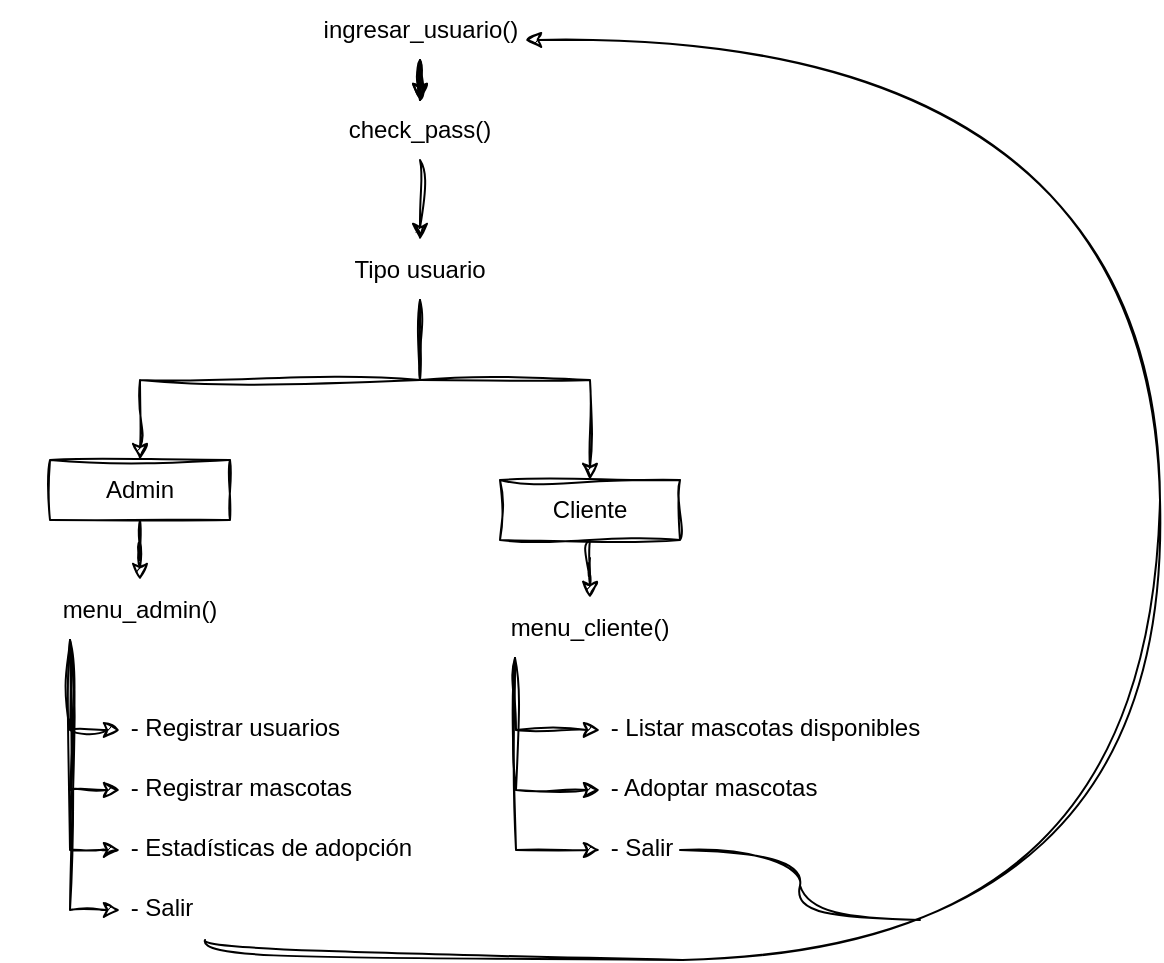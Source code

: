 <mxfile>
    <diagram id="LKIDgzD_0Xi8MgGiDj_A" name="Page-1">
        <mxGraphModel dx="1086" dy="776" grid="1" gridSize="10" guides="1" tooltips="1" connect="1" arrows="1" fold="1" page="1" pageScale="1" pageWidth="827" pageHeight="1169" math="1" shadow="0">
            <root>
                <mxCell id="0"/>
                <mxCell id="1" parent="0"/>
                <mxCell id="2" value="Tipo usuario" style="text;html=1;align=center;verticalAlign=middle;whiteSpace=wrap;rounded=0;fontFamily=Arial;sketch=1;curveFitting=1;jiggle=2;" parent="1" vertex="1">
                    <mxGeometry x="284" y="465" width="100" height="30" as="geometry"/>
                </mxCell>
                <mxCell id="3" style="edgeStyle=orthogonalEdgeStyle;rounded=0;orthogonalLoop=1;jettySize=auto;html=1;fontFamily=Helvetica;fontSize=12;fontColor=#FFFFFF;sketch=1;curveFitting=1;jiggle=2;" parent="1" source="4" target="11" edge="1">
                    <mxGeometry relative="1" as="geometry"/>
                </mxCell>
                <mxCell id="4" value="Admin" style="rounded=0;whiteSpace=wrap;html=1;align=center;verticalAlign=middle;fontFamily=Arial;fontSize=12;sketch=1;curveFitting=1;jiggle=2;fillColor=none;" parent="1" vertex="1">
                    <mxGeometry x="149" y="575" width="90" height="30" as="geometry"/>
                </mxCell>
                <mxCell id="5" style="edgeStyle=orthogonalEdgeStyle;rounded=0;orthogonalLoop=1;jettySize=auto;html=1;fontFamily=Helvetica;fontSize=12;fontColor=#FFFFFF;sketch=1;curveFitting=1;jiggle=2;" parent="1" source="6" target="12" edge="1">
                    <mxGeometry relative="1" as="geometry"/>
                </mxCell>
                <mxCell id="6" value="Cliente" style="rounded=0;whiteSpace=wrap;html=1;align=center;verticalAlign=middle;fontFamily=Arial;fontSize=12;sketch=1;curveFitting=1;jiggle=2;fillColor=none;" parent="1" vertex="1">
                    <mxGeometry x="374" y="585" width="90" height="30" as="geometry"/>
                </mxCell>
                <mxCell id="7" style="edgeStyle=orthogonalEdgeStyle;rounded=0;orthogonalLoop=1;jettySize=auto;html=1;fontFamily=Helvetica;fontSize=12;fontColor=#FFFFFF;sketch=1;curveFitting=1;jiggle=2;" parent="1" source="9" target="29" edge="1">
                    <mxGeometry relative="1" as="geometry"/>
                </mxCell>
                <mxCell id="8" value="" style="edgeStyle=orthogonalEdgeStyle;rounded=0;orthogonalLoop=1;jettySize=auto;html=1;fontFamily=Helvetica;fontSize=12;fontColor=#FFFFFF;sketch=1;curveFitting=1;jiggle=2;" parent="1" source="9" target="29" edge="1">
                    <mxGeometry relative="1" as="geometry"/>
                </mxCell>
                <mxCell id="9" value="ingresar_usuario()" style="text;html=1;align=center;verticalAlign=middle;whiteSpace=wrap;rounded=0;fontFamily=Arial;fontSize=12;sketch=1;curveFitting=1;jiggle=2;" parent="1" vertex="1">
                    <mxGeometry x="281.5" y="345" width="105" height="30" as="geometry"/>
                </mxCell>
                <mxCell id="10" style="edgeStyle=orthogonalEdgeStyle;rounded=0;orthogonalLoop=1;jettySize=auto;html=1;fontFamily=Helvetica;fontSize=12;fontColor=#FFFFFF;sketch=1;curveFitting=1;jiggle=2;" parent="1" source="29" target="2" edge="1">
                    <mxGeometry relative="1" as="geometry"/>
                </mxCell>
                <mxCell id="11" value="menu_admin()" style="text;html=1;align=center;verticalAlign=middle;whiteSpace=wrap;rounded=0;fontFamily=Arial;fontSize=12;sketch=1;curveFitting=1;jiggle=2;" parent="1" vertex="1">
                    <mxGeometry x="124" y="635" width="140" height="30" as="geometry"/>
                </mxCell>
                <mxCell id="12" value="menu_cliente()" style="text;html=1;align=center;verticalAlign=middle;whiteSpace=wrap;rounded=0;fontFamily=Arial;fontSize=12;sketch=1;curveFitting=1;jiggle=2;" parent="1" vertex="1">
                    <mxGeometry x="344" y="644" width="150" height="30" as="geometry"/>
                </mxCell>
                <mxCell id="13" value="" style="endArrow=none;html=1;rounded=0;fontFamily=Helvetica;fontSize=12;fontColor=default;entryX=0.5;entryY=1;entryDx=0;entryDy=0;exitX=0.5;exitY=0;exitDx=0;exitDy=0;startArrow=classic;startFill=1;sketch=1;curveFitting=1;jiggle=2;labelBackgroundColor=default;" parent="1" source="4" target="2" edge="1">
                    <mxGeometry width="50" height="50" relative="1" as="geometry">
                        <mxPoint x="314" y="565" as="sourcePoint"/>
                        <mxPoint x="364" y="515" as="targetPoint"/>
                        <Array as="points">
                            <mxPoint x="194" y="535"/>
                            <mxPoint x="334" y="535"/>
                        </Array>
                    </mxGeometry>
                </mxCell>
                <mxCell id="14" value="" style="endArrow=none;html=1;rounded=0;fontFamily=Helvetica;fontSize=12;fontColor=#FFFFFF;exitX=0.5;exitY=0;exitDx=0;exitDy=0;startArrow=classic;startFill=1;sketch=1;curveFitting=1;jiggle=2;" parent="1" source="6" target="2" edge="1">
                    <mxGeometry width="50" height="50" relative="1" as="geometry">
                        <mxPoint x="284" y="605" as="sourcePoint"/>
                        <mxPoint x="334" y="555" as="targetPoint"/>
                        <Array as="points">
                            <mxPoint x="419" y="535"/>
                            <mxPoint x="334" y="535"/>
                        </Array>
                    </mxGeometry>
                </mxCell>
                <mxCell id="15" value="&lt;span style=&quot;font-family: Arial;&quot;&gt;&amp;nbsp;- Registrar usuarios&lt;/span&gt;&lt;div&gt;&lt;span style=&quot;font-family: Arial;&quot;&gt;&lt;br&gt;&lt;/span&gt;&lt;/div&gt;" style="text;html=1;align=left;verticalAlign=top;whiteSpace=wrap;rounded=0;fontFamily=Helvetica;fontSize=12;fontStyle=0;sketch=1;curveFitting=1;jiggle=2;labelBackgroundColor=none;" parent="1" vertex="1">
                    <mxGeometry x="184" y="695" width="170" height="30" as="geometry"/>
                </mxCell>
                <mxCell id="16" value="&lt;div style=&quot;forced-color-adjust: none; font-family: Arial; font-size: 12px; font-style: normal; font-variant-ligatures: normal; font-variant-caps: normal; letter-spacing: normal; orphans: 2; text-indent: 0px; text-transform: none; widows: 2; word-spacing: 0px; -webkit-text-stroke-width: 0px; white-space: normal; text-decoration-thickness: initial; text-decoration-style: initial; text-decoration-color: initial;&quot;&gt;&amp;nbsp;- Registrar mascotas&lt;/div&gt;&lt;br class=&quot;Apple-interchange-newline&quot;&gt;" style="text;whiteSpace=wrap;html=1;fontFamily=Helvetica;fontSize=12;align=left;verticalAlign=top;fontStyle=0;sketch=1;curveFitting=1;jiggle=2;" parent="1" vertex="1">
                    <mxGeometry x="184" y="725" width="170" height="30" as="geometry"/>
                </mxCell>
                <mxCell id="17" value="&lt;div style=&quot;forced-color-adjust: none; font-family: Arial; font-size: 12px; font-style: normal; font-variant-ligatures: normal; font-variant-caps: normal; font-weight: 400; letter-spacing: normal; orphans: 2; text-align: left; text-indent: 0px; text-transform: none; widows: 2; word-spacing: 0px; -webkit-text-stroke-width: 0px; white-space: normal; text-decoration-thickness: initial; text-decoration-style: initial; text-decoration-color: initial;&quot;&gt;&amp;nbsp;- Estadísticas de adopción&amp;nbsp;&lt;/div&gt;&lt;br class=&quot;Apple-interchange-newline&quot;&gt;" style="text;whiteSpace=wrap;html=1;fontFamily=Helvetica;fontSize=12;sketch=1;curveFitting=1;jiggle=2;" parent="1" vertex="1">
                    <mxGeometry x="184" y="755" width="170" height="30" as="geometry"/>
                </mxCell>
                <mxCell id="18" value="&lt;span style=&quot;font-family: Arial; font-size: 12px; font-style: normal; font-variant-ligatures: normal; font-variant-caps: normal; letter-spacing: normal; orphans: 2; text-indent: 0px; text-transform: none; widows: 2; word-spacing: 0px; -webkit-text-stroke-width: 0px; white-space: normal; text-decoration-thickness: initial; text-decoration-style: initial; text-decoration-color: initial; float: none; display: inline !important;&quot;&gt;&amp;nbsp;- Salir&lt;/span&gt;" style="text;whiteSpace=wrap;html=1;fontFamily=Helvetica;fontSize=12;align=left;verticalAlign=top;fontStyle=0;sketch=1;curveFitting=1;jiggle=2;labelBackgroundColor=none;" parent="1" vertex="1">
                    <mxGeometry x="184" y="785" width="170" height="30" as="geometry"/>
                </mxCell>
                <mxCell id="19" value="&lt;span style=&quot;font-family: Arial; font-size: 12px; font-style: normal; font-variant-ligatures: normal; font-variant-caps: normal; font-weight: 400; letter-spacing: normal; orphans: 2; text-align: left; text-indent: 0px; text-transform: none; widows: 2; word-spacing: 0px; -webkit-text-stroke-width: 0px; white-space: normal; text-decoration-thickness: initial; text-decoration-style: initial; text-decoration-color: initial; float: none; display: inline !important;&quot;&gt;&amp;nbsp;- Listar mascotas disponibles&amp;nbsp;&lt;/span&gt;" style="text;whiteSpace=wrap;html=1;fontFamily=Helvetica;fontSize=12;verticalAlign=top;sketch=1;curveFitting=1;jiggle=2;" parent="1" vertex="1">
                    <mxGeometry x="424" y="695" width="170" height="30" as="geometry"/>
                </mxCell>
                <mxCell id="20" value="&lt;div style=&quot;forced-color-adjust: none; font-family: Arial; font-size: 12px; font-style: normal; font-variant-ligatures: normal; font-variant-caps: normal; font-weight: 400; letter-spacing: normal; orphans: 2; text-align: left; text-indent: 0px; text-transform: none; widows: 2; word-spacing: 0px; -webkit-text-stroke-width: 0px; white-space: normal; text-decoration-thickness: initial; text-decoration-style: initial; text-decoration-color: initial;&quot;&gt;&amp;nbsp;- Adoptar mascotas&amp;nbsp;&lt;/div&gt;&lt;br class=&quot;Apple-interchange-newline&quot;&gt;" style="text;whiteSpace=wrap;html=1;fontFamily=Helvetica;fontSize=12;verticalAlign=top;sketch=1;curveFitting=1;jiggle=2;" parent="1" vertex="1">
                    <mxGeometry x="424" y="725" width="170" height="30" as="geometry"/>
                </mxCell>
                <mxCell id="21" value="&lt;span style=&quot;font-family: Arial; font-size: 12px; font-style: normal; font-variant-ligatures: normal; font-variant-caps: normal; font-weight: 400; letter-spacing: normal; orphans: 2; text-align: left; text-indent: 0px; text-transform: none; widows: 2; word-spacing: 0px; -webkit-text-stroke-width: 0px; white-space: normal; text-decoration-thickness: initial; text-decoration-style: initial; text-decoration-color: initial; float: none; display: inline !important;&quot;&gt;&amp;nbsp;- Salir&lt;/span&gt;" style="text;whiteSpace=wrap;html=1;fontFamily=Helvetica;fontSize=12;verticalAlign=top;sketch=1;curveFitting=1;jiggle=2;labelBackgroundColor=none;" parent="1" vertex="1">
                    <mxGeometry x="424" y="755" width="40" height="30" as="geometry"/>
                </mxCell>
                <mxCell id="22" value="" style="endArrow=none;html=1;rounded=0;fontFamily=Helvetica;fontSize=12;fontColor=#FFFFFF;entryX=0.25;entryY=1;entryDx=0;entryDy=0;startArrow=classic;startFill=1;sketch=1;curveFitting=1;jiggle=2;" parent="1" source="18" target="11" edge="1">
                    <mxGeometry width="50" height="50" relative="1" as="geometry">
                        <mxPoint x="159" y="795" as="sourcePoint"/>
                        <mxPoint x="164" y="685" as="targetPoint"/>
                        <Array as="points">
                            <mxPoint x="159" y="800"/>
                        </Array>
                    </mxGeometry>
                </mxCell>
                <mxCell id="23" value="" style="endArrow=classic;html=1;rounded=0;fontFamily=Helvetica;fontSize=12;fontColor=#FFFFFF;exitX=0.25;exitY=1;exitDx=0;exitDy=0;sketch=1;curveFitting=1;jiggle=2;" parent="1" source="11" target="17" edge="1">
                    <mxGeometry width="50" height="50" relative="1" as="geometry">
                        <mxPoint x="174" y="895" as="sourcePoint"/>
                        <mxPoint x="224" y="845" as="targetPoint"/>
                        <Array as="points">
                            <mxPoint x="159" y="770"/>
                            <mxPoint x="174" y="770"/>
                        </Array>
                    </mxGeometry>
                </mxCell>
                <mxCell id="24" value="" style="endArrow=classic;html=1;rounded=0;fontFamily=Helvetica;fontSize=12;fontColor=#FFFFFF;exitX=0.25;exitY=1;exitDx=0;exitDy=0;sketch=1;curveFitting=1;jiggle=2;" parent="1" source="11" target="16" edge="1">
                    <mxGeometry width="50" height="50" relative="1" as="geometry">
                        <mxPoint x="134" y="875" as="sourcePoint"/>
                        <mxPoint x="184" y="825" as="targetPoint"/>
                        <Array as="points">
                            <mxPoint x="159" y="740"/>
                        </Array>
                    </mxGeometry>
                </mxCell>
                <mxCell id="25" value="" style="endArrow=classic;html=1;rounded=0;fontFamily=Helvetica;fontSize=12;fontColor=#FFFFFF;exitX=0.25;exitY=1;exitDx=0;exitDy=0;sketch=1;curveFitting=1;jiggle=2;" parent="1" source="11" target="15" edge="1">
                    <mxGeometry width="50" height="50" relative="1" as="geometry">
                        <mxPoint x="194" y="895" as="sourcePoint"/>
                        <mxPoint x="244" y="845" as="targetPoint"/>
                        <Array as="points">
                            <mxPoint x="159" y="710"/>
                        </Array>
                    </mxGeometry>
                </mxCell>
                <mxCell id="26" value="" style="endArrow=classic;html=1;rounded=0;fontFamily=Helvetica;fontSize=12;fontColor=#FFFFFF;exitX=0.25;exitY=1;exitDx=0;exitDy=0;sketch=1;curveFitting=1;jiggle=2;" parent="1" source="12" target="19" edge="1">
                    <mxGeometry width="50" height="50" relative="1" as="geometry">
                        <mxPoint x="364" y="855" as="sourcePoint"/>
                        <mxPoint x="414" y="805" as="targetPoint"/>
                        <Array as="points">
                            <mxPoint x="382" y="710"/>
                        </Array>
                    </mxGeometry>
                </mxCell>
                <mxCell id="27" value="" style="endArrow=classic;html=1;rounded=0;fontFamily=Helvetica;fontSize=12;fontColor=#FFFFFF;exitX=0.25;exitY=1;exitDx=0;exitDy=0;sketch=1;curveFitting=1;jiggle=2;" parent="1" source="12" target="20" edge="1">
                    <mxGeometry width="50" height="50" relative="1" as="geometry">
                        <mxPoint x="344" y="855" as="sourcePoint"/>
                        <mxPoint x="394" y="805" as="targetPoint"/>
                        <Array as="points">
                            <mxPoint x="382" y="740"/>
                        </Array>
                    </mxGeometry>
                </mxCell>
                <mxCell id="28" value="" style="endArrow=classic;html=1;rounded=0;fontFamily=Helvetica;fontSize=12;fontColor=#FFFFFF;exitX=0.25;exitY=1;exitDx=0;exitDy=0;sketch=1;curveFitting=1;jiggle=2;" parent="1" source="12" target="21" edge="1">
                    <mxGeometry width="50" height="50" relative="1" as="geometry">
                        <mxPoint x="354" y="855" as="sourcePoint"/>
                        <mxPoint x="404" y="805" as="targetPoint"/>
                        <Array as="points">
                            <mxPoint x="382" y="770"/>
                        </Array>
                    </mxGeometry>
                </mxCell>
                <mxCell id="29" value="check_pass()" style="text;html=1;align=center;verticalAlign=middle;whiteSpace=wrap;rounded=0;fontFamily=Arial;fontSize=12;sketch=1;curveFitting=1;jiggle=2;" parent="1" vertex="1">
                    <mxGeometry x="279" y="395" width="110" height="30" as="geometry"/>
                </mxCell>
                <mxCell id="30" value="" style="endArrow=classic;html=1;rounded=0;fontFamily=Helvetica;fontSize=12;fontColor=default;exitX=0.25;exitY=1;exitDx=0;exitDy=0;edgeStyle=orthogonalEdgeStyle;curved=1;sketch=1;curveFitting=1;jiggle=2;" parent="1" source="18" target="9" edge="1">
                    <mxGeometry width="50" height="50" relative="1" as="geometry">
                        <mxPoint x="274" y="945" as="sourcePoint"/>
                        <mxPoint x="424" y="355" as="targetPoint"/>
                        <Array as="points">
                            <mxPoint x="227" y="825"/>
                            <mxPoint x="704" y="825"/>
                            <mxPoint x="704" y="365"/>
                        </Array>
                    </mxGeometry>
                </mxCell>
                <mxCell id="31" value="" style="endArrow=none;html=1;rounded=0;fontFamily=Helvetica;fontSize=12;fontColor=#FFFFFF;entryX=1;entryY=0.5;entryDx=0;entryDy=0;edgeStyle=orthogonalEdgeStyle;curved=1;sketch=1;curveFitting=1;jiggle=2;" parent="1" target="21" edge="1">
                    <mxGeometry width="50" height="50" relative="1" as="geometry">
                        <mxPoint x="584" y="805" as="sourcePoint"/>
                        <mxPoint x="524" y="875" as="targetPoint"/>
                    </mxGeometry>
                </mxCell>
            </root>
        </mxGraphModel>
    </diagram>
</mxfile>